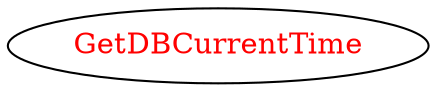 digraph dependencyGraph {
 concentrate=true;
 ranksep="2.0";
 rankdir="LR"; 
 splines="ortho";
"GetDBCurrentTime" [fontcolor="red"];
}